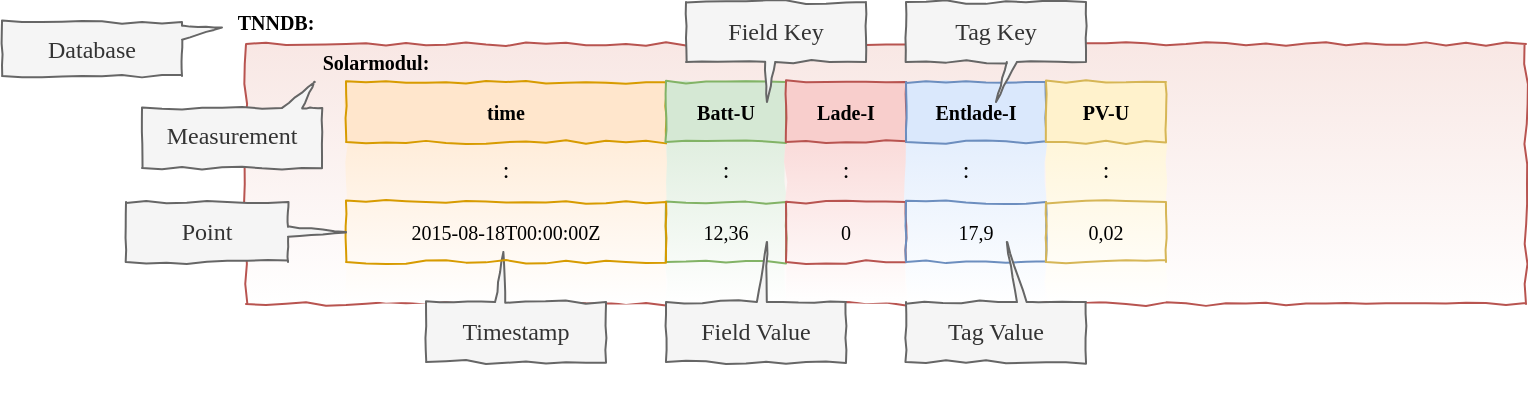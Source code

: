 <mxfile version="13.4.5" type="device"><diagram id="SofEW0Pdn6F52AMJ8tt3" name="Page-1"><mxGraphModel dx="410" dy="237" grid="1" gridSize="10" guides="1" tooltips="1" connect="1" arrows="1" fold="1" page="1" pageScale="1" pageWidth="1169" pageHeight="827" math="0" shadow="0"><root><mxCell id="0"/><mxCell id="1" parent="0"/><mxCell id="-KPi378LGw7PRSCDg5Ed-32" value="" style="rounded=0;whiteSpace=wrap;html=1;comic=1;strokeColor=#b85450;gradientColor=#FFFFFF;fillColor=#F8E7E4;gradientDirection=south;" vertex="1" parent="1"><mxGeometry x="190" y="181" width="640" height="130" as="geometry"/></mxCell><mxCell id="-KPi378LGw7PRSCDg5Ed-40" value="" style="group" vertex="1" connectable="0" parent="1"><mxGeometry x="240" y="200" width="410" height="160" as="geometry"/></mxCell><mxCell id="-KPi378LGw7PRSCDg5Ed-33" value="" style="rounded=0;whiteSpace=wrap;html=1;comic=1;fillColor=#d5e8d4;strokeColor=none;gradientColor=#ffffff;fontFamily=Comic Sans MS;" vertex="1" parent="-KPi378LGw7PRSCDg5Ed-40"><mxGeometry x="160" width="60" height="110" as="geometry"/></mxCell><mxCell id="-KPi378LGw7PRSCDg5Ed-34" value="" style="rounded=0;whiteSpace=wrap;html=1;comic=1;fillColor=#f8cecc;strokeColor=none;gradientColor=#ffffff;fontFamily=Comic Sans MS;" vertex="1" parent="-KPi378LGw7PRSCDg5Ed-40"><mxGeometry x="220" width="60" height="110" as="geometry"/></mxCell><mxCell id="-KPi378LGw7PRSCDg5Ed-35" value="" style="rounded=0;whiteSpace=wrap;html=1;comic=1;fillColor=#dae8fc;gradientColor=#ffffff;strokeColor=none;fontFamily=Comic Sans MS;" vertex="1" parent="-KPi378LGw7PRSCDg5Ed-40"><mxGeometry x="280" width="70" height="110" as="geometry"/></mxCell><mxCell id="-KPi378LGw7PRSCDg5Ed-36" value="" style="rounded=0;whiteSpace=wrap;html=1;comic=1;fillColor=#fff2cc;strokeColor=none;gradientColor=#ffffff;fontFamily=Comic Sans MS;" vertex="1" parent="-KPi378LGw7PRSCDg5Ed-40"><mxGeometry x="350" width="60" height="110" as="geometry"/></mxCell><mxCell id="-KPi378LGw7PRSCDg5Ed-37" value="" style="rounded=0;whiteSpace=wrap;html=1;comic=1;fillColor=#ffe6cc;gradientColor=#ffffff;strokeColor=none;fontFamily=Comic Sans MS;" vertex="1" parent="-KPi378LGw7PRSCDg5Ed-40"><mxGeometry width="160" height="110" as="geometry"/></mxCell><mxCell id="-KPi378LGw7PRSCDg5Ed-12" value="Timestamp" style="shape=callout;whiteSpace=wrap;html=1;perimeter=calloutPerimeter;comic=1;base=5;fontFamily=Comic Sans MS;position2=0.57;size=25;position=0.56;fillColor=#f5f5f5;strokeColor=#666666;fontColor=#333333;direction=west;" vertex="1" parent="-KPi378LGw7PRSCDg5Ed-40"><mxGeometry x="40" y="85" width="90" height="55" as="geometry"/></mxCell><mxCell id="-KPi378LGw7PRSCDg5Ed-30" value=":" style="text;html=1;strokeColor=none;fillColor=none;align=center;verticalAlign=middle;whiteSpace=wrap;rounded=0;comic=1;fontFamily=Comic Sans MS;" vertex="1" parent="1"><mxGeometry x="515" y="234" width="70" height="20" as="geometry"/></mxCell><mxCell id="-KPi378LGw7PRSCDg5Ed-31" value=":" style="text;html=1;strokeColor=none;fillColor=none;align=center;verticalAlign=middle;whiteSpace=wrap;rounded=0;comic=1;fontFamily=Comic Sans MS;" vertex="1" parent="1"><mxGeometry x="585" y="234" width="70" height="20" as="geometry"/></mxCell><mxCell id="-KPi378LGw7PRSCDg5Ed-2" value="12,36" style="rounded=0;whiteSpace=wrap;html=1;comic=1;strokeColor=#82b366;fillColor=none;fontFamily=Comic Sans MS;fontSize=10;" vertex="1" parent="1"><mxGeometry x="400" y="260" width="60" height="30" as="geometry"/></mxCell><mxCell id="-KPi378LGw7PRSCDg5Ed-3" value="0" style="rounded=0;whiteSpace=wrap;html=1;comic=1;strokeColor=#b85450;fillColor=none;fontFamily=Comic Sans MS;fontSize=10;" vertex="1" parent="1"><mxGeometry x="460" y="260" width="60" height="30" as="geometry"/></mxCell><mxCell id="-KPi378LGw7PRSCDg5Ed-4" value="17,9" style="rounded=0;whiteSpace=wrap;html=1;comic=1;strokeColor=#6c8ebf;fillColor=none;fontFamily=Comic Sans MS;fontSize=10;" vertex="1" parent="1"><mxGeometry x="520" y="260" width="70" height="30" as="geometry"/></mxCell><mxCell id="-KPi378LGw7PRSCDg5Ed-5" value="0,02" style="rounded=0;whiteSpace=wrap;html=1;comic=1;strokeColor=#d6b656;fillColor=none;fontFamily=Comic Sans MS;fontSize=10;" vertex="1" parent="1"><mxGeometry x="590" y="260" width="60" height="30" as="geometry"/></mxCell><mxCell id="-KPi378LGw7PRSCDg5Ed-6" value="2015-08-18T00:00:00Z" style="rounded=0;whiteSpace=wrap;html=1;comic=1;strokeColor=#d79b00;fillColor=none;fontFamily=Comic Sans MS;fontSize=10;" vertex="1" parent="1"><mxGeometry x="240" y="260" width="160" height="30" as="geometry"/></mxCell><mxCell id="-KPi378LGw7PRSCDg5Ed-7" value="time" style="rounded=0;whiteSpace=wrap;html=1;comic=1;fillColor=#ffe6cc;strokeColor=#d79b00;fontFamily=Comic Sans MS;fontStyle=1;fontSize=10;" vertex="1" parent="1"><mxGeometry x="240" y="200" width="160" height="30" as="geometry"/></mxCell><mxCell id="-KPi378LGw7PRSCDg5Ed-8" value="Batt-U" style="rounded=0;whiteSpace=wrap;html=1;comic=1;fillColor=#d5e8d4;strokeColor=#82b366;fontFamily=Comic Sans MS;fontStyle=1;fontSize=10;" vertex="1" parent="1"><mxGeometry x="400" y="200" width="60" height="30" as="geometry"/></mxCell><mxCell id="-KPi378LGw7PRSCDg5Ed-9" value="Lade-I" style="rounded=0;whiteSpace=wrap;html=1;comic=1;fillColor=#f8cecc;strokeColor=#b85450;fontFamily=Comic Sans MS;fontStyle=1;fontSize=10;" vertex="1" parent="1"><mxGeometry x="460" y="200" width="60" height="30" as="geometry"/></mxCell><mxCell id="-KPi378LGw7PRSCDg5Ed-10" value="Entlade-I" style="rounded=0;whiteSpace=wrap;html=1;comic=1;fillColor=#dae8fc;strokeColor=#6c8ebf;fontFamily=Comic Sans MS;fontStyle=1;fontSize=10;" vertex="1" parent="1"><mxGeometry x="520" y="200" width="70" height="30" as="geometry"/></mxCell><mxCell id="-KPi378LGw7PRSCDg5Ed-11" value="PV-U" style="rounded=0;whiteSpace=wrap;html=1;comic=1;fillColor=#fff2cc;strokeColor=#d6b656;fontFamily=Comic Sans MS;fontStyle=1;fontSize=10;" vertex="1" parent="1"><mxGeometry x="590" y="200" width="60" height="30" as="geometry"/></mxCell><mxCell id="-KPi378LGw7PRSCDg5Ed-13" value="Field Key" style="shape=callout;whiteSpace=wrap;html=1;perimeter=calloutPerimeter;comic=1;base=5;fontFamily=Comic Sans MS;size=20;position=0.44;position2=0.45;fillColor=#f5f5f5;strokeColor=#666666;fontColor=#333333;" vertex="1" parent="1"><mxGeometry x="410" y="160" width="90" height="50" as="geometry"/></mxCell><mxCell id="-KPi378LGw7PRSCDg5Ed-14" value="Tag Key" style="shape=callout;whiteSpace=wrap;html=1;perimeter=calloutPerimeter;comic=1;base=5;fontFamily=Comic Sans MS;size=20;position=0.56;fillColor=#f5f5f5;strokeColor=#666666;fontColor=#333333;" vertex="1" parent="1"><mxGeometry x="520" y="160" width="90" height="50" as="geometry"/></mxCell><mxCell id="-KPi378LGw7PRSCDg5Ed-15" value="Field Value" style="shape=callout;whiteSpace=wrap;html=1;perimeter=calloutPerimeter;comic=1;base=5;position2=0.44;direction=west;size=30;position=0.44;fontFamily=Comic Sans MS;fillColor=#f5f5f5;strokeColor=#666666;fontColor=#333333;" vertex="1" parent="1"><mxGeometry x="400" y="280" width="90" height="60" as="geometry"/></mxCell><mxCell id="-KPi378LGw7PRSCDg5Ed-16" value="Tag Value" style="shape=callout;whiteSpace=wrap;html=1;perimeter=calloutPerimeter;comic=1;base=5;position2=0.44;direction=west;size=30;position=0.33;fontFamily=Comic Sans MS;fillColor=#f5f5f5;strokeColor=#666666;fontColor=#333333;" vertex="1" parent="1"><mxGeometry x="520" y="280" width="90" height="60" as="geometry"/></mxCell><mxCell id="-KPi378LGw7PRSCDg5Ed-17" value="Point" style="shape=callout;whiteSpace=wrap;html=1;perimeter=calloutPerimeter;comic=1;base=5;direction=north;size=29;position=0.42;fontFamily=Comic Sans MS;fillColor=#f5f5f5;strokeColor=#666666;fontColor=#333333;" vertex="1" parent="1"><mxGeometry x="130" y="260" width="110" height="30" as="geometry"/></mxCell><mxCell id="-KPi378LGw7PRSCDg5Ed-18" value="Measurement" style="shape=callout;whiteSpace=wrap;html=1;perimeter=calloutPerimeter;comic=1;base=10;direction=west;position2=0.04;size=13;position=0.11;fontFamily=Comic Sans MS;verticalAlign=top;fillColor=#f5f5f5;strokeColor=#666666;fontColor=#333333;" vertex="1" parent="1"><mxGeometry x="138" y="200" width="90" height="43" as="geometry"/></mxCell><mxCell id="-KPi378LGw7PRSCDg5Ed-20" value="Solarmodul:" style="text;html=1;strokeColor=none;fillColor=none;align=center;verticalAlign=middle;whiteSpace=wrap;rounded=0;comic=1;fontFamily=Comic Sans MS;fontSize=10;fontStyle=1" vertex="1" parent="1"><mxGeometry x="220" y="180" width="70" height="20" as="geometry"/></mxCell><mxCell id="-KPi378LGw7PRSCDg5Ed-21" value=":" style="text;html=1;strokeColor=none;fillColor=none;align=center;verticalAlign=middle;whiteSpace=wrap;rounded=0;comic=1;fontFamily=Comic Sans MS;" vertex="1" parent="1"><mxGeometry x="395" y="234" width="70" height="20" as="geometry"/></mxCell><mxCell id="-KPi378LGw7PRSCDg5Ed-28" value=":" style="text;html=1;strokeColor=none;fillColor=none;align=center;verticalAlign=middle;whiteSpace=wrap;rounded=0;comic=1;fontFamily=Comic Sans MS;" vertex="1" parent="1"><mxGeometry x="285" y="234" width="70" height="20" as="geometry"/></mxCell><mxCell id="-KPi378LGw7PRSCDg5Ed-29" value=":" style="text;html=1;strokeColor=none;fillColor=none;align=center;verticalAlign=middle;whiteSpace=wrap;rounded=0;comic=1;fontFamily=Comic Sans MS;" vertex="1" parent="1"><mxGeometry x="455" y="234" width="70" height="20" as="geometry"/></mxCell><mxCell id="-KPi378LGw7PRSCDg5Ed-41" value="TNNDB:" style="text;html=1;strokeColor=none;fillColor=none;align=center;verticalAlign=middle;whiteSpace=wrap;rounded=0;comic=1;fontFamily=Comic Sans MS;fontStyle=1;fontSize=10;" vertex="1" parent="1"><mxGeometry x="170" y="160" width="70" height="20" as="geometry"/></mxCell><mxCell id="-KPi378LGw7PRSCDg5Ed-42" value="Database" style="shape=callout;whiteSpace=wrap;html=1;perimeter=calloutPerimeter;comic=1;base=7;direction=north;position2=0.9;size=20;position=0.67;fontFamily=Comic Sans MS;verticalAlign=top;fillColor=#f5f5f5;strokeColor=#666666;fontColor=#333333;" vertex="1" parent="1"><mxGeometry x="68" y="170" width="110" height="27" as="geometry"/></mxCell></root></mxGraphModel></diagram></mxfile>